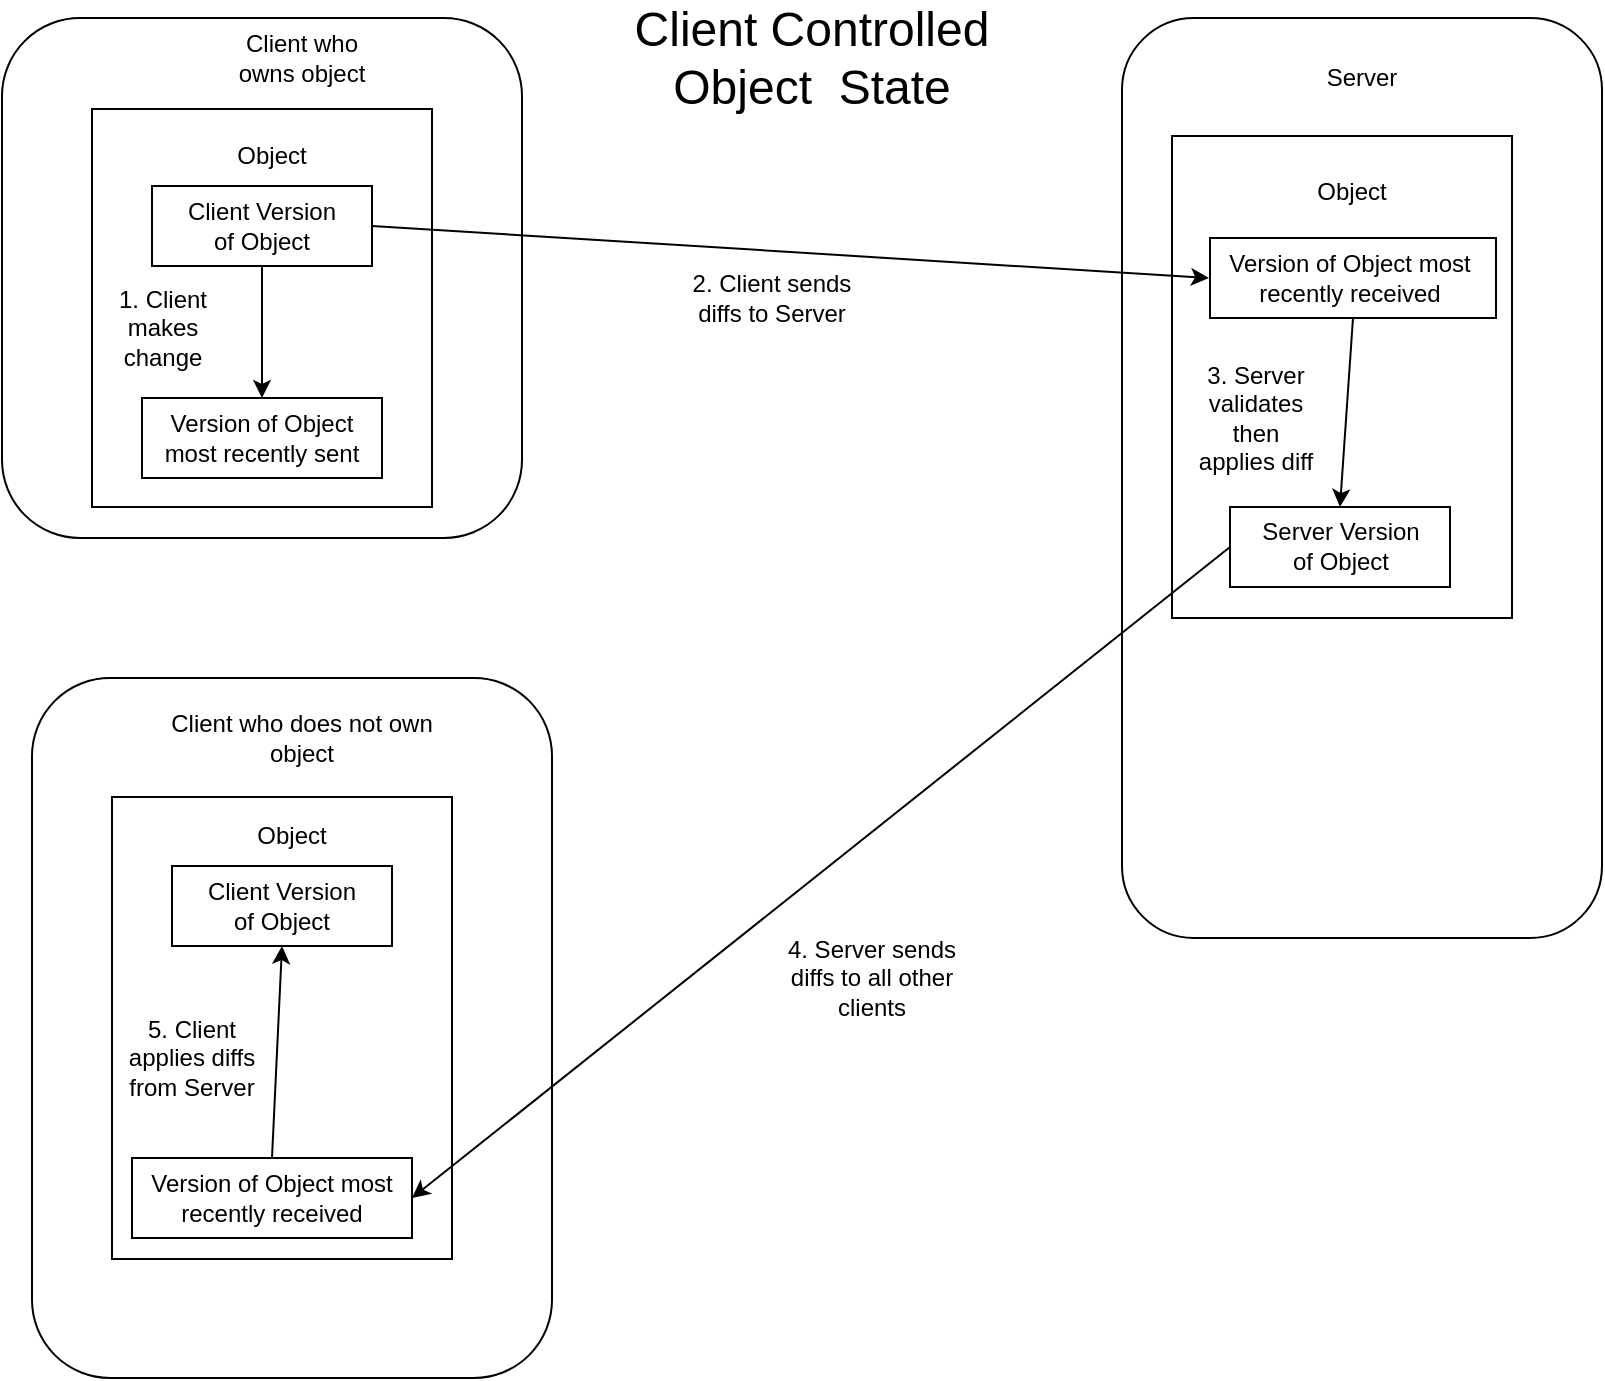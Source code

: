 <mxfile version="11.1.1" type="device"><diagram id="ts3rbNGugv0AOQrcX_D1" name="Page-1"><mxGraphModel dx="1422" dy="747" grid="1" gridSize="10" guides="1" tooltips="1" connect="1" arrows="1" fold="1" page="1" pageScale="1" pageWidth="850" pageHeight="1100" math="0" shadow="0"><root><mxCell id="0"/><mxCell id="1" parent="0"/><mxCell id="q5ffbUfzHLeApA7DrxsX-1" value="" style="rounded=1;whiteSpace=wrap;html=1;" parent="1" vertex="1"><mxGeometry x="20" y="20" width="260" height="260" as="geometry"/></mxCell><mxCell id="q5ffbUfzHLeApA7DrxsX-2" value="Client who owns object" style="text;html=1;strokeColor=none;fillColor=none;align=center;verticalAlign=middle;whiteSpace=wrap;rounded=0;" parent="1" vertex="1"><mxGeometry x="130" y="30" width="80" height="20" as="geometry"/></mxCell><mxCell id="q5ffbUfzHLeApA7DrxsX-4" value="" style="rounded=1;whiteSpace=wrap;html=1;" parent="1" vertex="1"><mxGeometry x="580" y="20" width="240" height="460" as="geometry"/></mxCell><mxCell id="q5ffbUfzHLeApA7DrxsX-5" value="Server" style="text;html=1;strokeColor=none;fillColor=none;align=center;verticalAlign=middle;whiteSpace=wrap;rounded=0;" parent="1" vertex="1"><mxGeometry x="680" y="40" width="40" height="20" as="geometry"/></mxCell><mxCell id="q5ffbUfzHLeApA7DrxsX-6" value="Client Version of Object" style="text;html=1;strokeColor=none;fillColor=none;align=center;verticalAlign=middle;whiteSpace=wrap;rounded=0;" parent="1" vertex="1"><mxGeometry x="110" y="114" width="80" height="20" as="geometry"/></mxCell><mxCell id="q5ffbUfzHLeApA7DrxsX-9" value="Version of Object most recently sent" style="text;html=1;strokeColor=none;fillColor=none;align=center;verticalAlign=middle;whiteSpace=wrap;rounded=0;" parent="1" vertex="1"><mxGeometry x="100" y="220" width="100" height="20" as="geometry"/></mxCell><mxCell id="q5ffbUfzHLeApA7DrxsX-10" style="edgeStyle=orthogonalEdgeStyle;rounded=0;orthogonalLoop=1;jettySize=auto;html=1;exitX=0.5;exitY=1;exitDx=0;exitDy=0;" parent="1" edge="1"><mxGeometry relative="1" as="geometry"><mxPoint x="155" y="229" as="sourcePoint"/><mxPoint x="155" y="229" as="targetPoint"/></mxGeometry></mxCell><mxCell id="q5ffbUfzHLeApA7DrxsX-14" value="" style="rounded=0;whiteSpace=wrap;html=1;fillColor=none;" parent="1" vertex="1"><mxGeometry x="65" y="65.5" width="170" height="199" as="geometry"/></mxCell><mxCell id="q5ffbUfzHLeApA7DrxsX-15" value="" style="rounded=0;whiteSpace=wrap;html=1;fillColor=none;" parent="1" vertex="1"><mxGeometry x="95" y="104" width="110" height="40" as="geometry"/></mxCell><mxCell id="q5ffbUfzHLeApA7DrxsX-16" value="" style="rounded=0;whiteSpace=wrap;html=1;fillColor=none;" parent="1" vertex="1"><mxGeometry x="90" y="210" width="120" height="40" as="geometry"/></mxCell><mxCell id="q5ffbUfzHLeApA7DrxsX-17" value="Object" style="text;html=1;strokeColor=none;fillColor=none;align=center;verticalAlign=middle;whiteSpace=wrap;rounded=0;" parent="1" vertex="1"><mxGeometry x="135" y="79" width="40" height="20" as="geometry"/></mxCell><mxCell id="q5ffbUfzHLeApA7DrxsX-26" value="" style="rounded=1;whiteSpace=wrap;html=1;" parent="1" vertex="1"><mxGeometry x="35" y="350" width="260" height="350" as="geometry"/></mxCell><mxCell id="q5ffbUfzHLeApA7DrxsX-27" value="Client who does not own object" style="text;html=1;strokeColor=none;fillColor=none;align=center;verticalAlign=middle;whiteSpace=wrap;rounded=0;" parent="1" vertex="1"><mxGeometry x="100" y="370" width="140" height="20" as="geometry"/></mxCell><mxCell id="q5ffbUfzHLeApA7DrxsX-28" value="Client Version of Object" style="text;html=1;strokeColor=none;fillColor=none;align=center;verticalAlign=middle;whiteSpace=wrap;rounded=0;" parent="1" vertex="1"><mxGeometry x="120" y="454" width="80" height="20" as="geometry"/></mxCell><mxCell id="q5ffbUfzHLeApA7DrxsX-29" value="Version of Object most recently received" style="text;html=1;strokeColor=none;fillColor=none;align=center;verticalAlign=middle;whiteSpace=wrap;rounded=0;" parent="1" vertex="1"><mxGeometry x="90" y="600" width="130" height="20" as="geometry"/></mxCell><mxCell id="q5ffbUfzHLeApA7DrxsX-30" style="edgeStyle=orthogonalEdgeStyle;rounded=0;orthogonalLoop=1;jettySize=auto;html=1;exitX=0.5;exitY=1;exitDx=0;exitDy=0;" parent="1" edge="1"><mxGeometry relative="1" as="geometry"><mxPoint x="165" y="569" as="sourcePoint"/><mxPoint x="165" y="569" as="targetPoint"/></mxGeometry></mxCell><mxCell id="q5ffbUfzHLeApA7DrxsX-31" value="" style="rounded=0;whiteSpace=wrap;html=1;fillColor=none;" parent="1" vertex="1"><mxGeometry x="75" y="409.5" width="170" height="231" as="geometry"/></mxCell><mxCell id="q5ffbUfzHLeApA7DrxsX-32" value="" style="rounded=0;whiteSpace=wrap;html=1;fillColor=none;" parent="1" vertex="1"><mxGeometry x="105" y="444" width="110" height="40" as="geometry"/></mxCell><mxCell id="q5ffbUfzHLeApA7DrxsX-33" value="" style="rounded=0;whiteSpace=wrap;html=1;fillColor=none;" parent="1" vertex="1"><mxGeometry x="85" y="590" width="140" height="40" as="geometry"/></mxCell><mxCell id="q5ffbUfzHLeApA7DrxsX-34" value="Object" style="text;html=1;strokeColor=none;fillColor=none;align=center;verticalAlign=middle;whiteSpace=wrap;rounded=0;" parent="1" vertex="1"><mxGeometry x="145" y="419" width="40" height="20" as="geometry"/></mxCell><mxCell id="q5ffbUfzHLeApA7DrxsX-39" value="" style="rounded=0;whiteSpace=wrap;html=1;fillColor=none;" parent="1" vertex="1"><mxGeometry x="605" y="79" width="170" height="241" as="geometry"/></mxCell><mxCell id="q5ffbUfzHLeApA7DrxsX-40" value="" style="rounded=0;whiteSpace=wrap;html=1;fillColor=none;" parent="1" vertex="1"><mxGeometry x="634" y="264.5" width="110" height="40" as="geometry"/></mxCell><mxCell id="q5ffbUfzHLeApA7DrxsX-41" value="" style="rounded=0;whiteSpace=wrap;html=1;fillColor=none;" parent="1" vertex="1"><mxGeometry x="624" y="130" width="143" height="40" as="geometry"/></mxCell><mxCell id="q5ffbUfzHLeApA7DrxsX-42" value="Object" style="text;html=1;strokeColor=none;fillColor=none;align=center;verticalAlign=middle;whiteSpace=wrap;rounded=0;" parent="1" vertex="1"><mxGeometry x="675" y="96.5" width="40" height="20" as="geometry"/></mxCell><mxCell id="q5ffbUfzHLeApA7DrxsX-43" value="Server Version of Object" style="text;html=1;strokeColor=none;fillColor=none;align=center;verticalAlign=middle;whiteSpace=wrap;rounded=0;" parent="1" vertex="1"><mxGeometry x="646.5" y="273.5" width="85" height="20" as="geometry"/></mxCell><mxCell id="q5ffbUfzHLeApA7DrxsX-44" value="Version of Object most recently received" style="text;html=1;strokeColor=none;fillColor=none;align=center;verticalAlign=middle;whiteSpace=wrap;rounded=0;" parent="1" vertex="1"><mxGeometry x="623.5" y="140" width="140" height="20" as="geometry"/></mxCell><mxCell id="q5ffbUfzHLeApA7DrxsX-46" value="" style="endArrow=classic;html=1;exitX=0.5;exitY=1;exitDx=0;exitDy=0;entryX=0.5;entryY=0;entryDx=0;entryDy=0;" parent="1" source="q5ffbUfzHLeApA7DrxsX-15" target="q5ffbUfzHLeApA7DrxsX-16" edge="1"><mxGeometry width="50" height="50" relative="1" as="geometry"><mxPoint x="390" y="120" as="sourcePoint"/><mxPoint x="430" y="81.5" as="targetPoint"/></mxGeometry></mxCell><mxCell id="q5ffbUfzHLeApA7DrxsX-48" value="" style="endArrow=classic;html=1;exitX=1;exitY=0.5;exitDx=0;exitDy=0;entryX=0;entryY=0.5;entryDx=0;entryDy=0;" parent="1" source="q5ffbUfzHLeApA7DrxsX-15" target="q5ffbUfzHLeApA7DrxsX-44" edge="1"><mxGeometry width="50" height="50" relative="1" as="geometry"><mxPoint x="410" y="121.5" as="sourcePoint"/><mxPoint x="460" y="71.5" as="targetPoint"/></mxGeometry></mxCell><mxCell id="q5ffbUfzHLeApA7DrxsX-49" value="" style="endArrow=classic;html=1;entryX=0.5;entryY=0;entryDx=0;entryDy=0;exitX=0.5;exitY=1;exitDx=0;exitDy=0;" parent="1" source="q5ffbUfzHLeApA7DrxsX-41" target="q5ffbUfzHLeApA7DrxsX-40" edge="1"><mxGeometry width="50" height="50" relative="1" as="geometry"><mxPoint x="460" y="240" as="sourcePoint"/><mxPoint x="510" y="190" as="targetPoint"/></mxGeometry></mxCell><mxCell id="q5ffbUfzHLeApA7DrxsX-50" value="" style="endArrow=classic;html=1;exitX=0;exitY=0.5;exitDx=0;exitDy=0;entryX=1;entryY=0.5;entryDx=0;entryDy=0;" parent="1" source="q5ffbUfzHLeApA7DrxsX-40" target="q5ffbUfzHLeApA7DrxsX-33" edge="1"><mxGeometry width="50" height="50" relative="1" as="geometry"><mxPoint x="20" y="650" as="sourcePoint"/><mxPoint x="350" y="500" as="targetPoint"/></mxGeometry></mxCell><mxCell id="q5ffbUfzHLeApA7DrxsX-52" value="" style="endArrow=classic;html=1;entryX=0.5;entryY=1;entryDx=0;entryDy=0;exitX=0.5;exitY=0;exitDx=0;exitDy=0;" parent="1" source="q5ffbUfzHLeApA7DrxsX-33" target="q5ffbUfzHLeApA7DrxsX-32" edge="1"><mxGeometry width="50" height="50" relative="1" as="geometry"><mxPoint x="20" y="770" as="sourcePoint"/><mxPoint x="70" y="720" as="targetPoint"/></mxGeometry></mxCell><mxCell id="q5ffbUfzHLeApA7DrxsX-53" value="1. Client makes change" style="text;html=1;strokeColor=none;fillColor=none;align=center;verticalAlign=middle;whiteSpace=wrap;rounded=0;" parent="1" vertex="1"><mxGeometry x="67.5" y="150" width="65" height="50" as="geometry"/></mxCell><mxCell id="q5ffbUfzHLeApA7DrxsX-54" value="2. Client sends diffs to Server" style="text;html=1;strokeColor=none;fillColor=none;align=center;verticalAlign=middle;whiteSpace=wrap;rounded=0;" parent="1" vertex="1"><mxGeometry x="355" y="150" width="100" height="20" as="geometry"/></mxCell><mxCell id="q5ffbUfzHLeApA7DrxsX-55" value="3. Server validates then applies diff" style="text;html=1;strokeColor=none;fillColor=none;align=center;verticalAlign=middle;whiteSpace=wrap;rounded=0;" parent="1" vertex="1"><mxGeometry x="614" y="210" width="66" height="20" as="geometry"/></mxCell><mxCell id="q5ffbUfzHLeApA7DrxsX-56" value="4. Server sends diffs to all other clients" style="text;html=1;strokeColor=none;fillColor=none;align=center;verticalAlign=middle;whiteSpace=wrap;rounded=0;" parent="1" vertex="1"><mxGeometry x="410" y="490" width="90" height="20" as="geometry"/></mxCell><mxCell id="q5ffbUfzHLeApA7DrxsX-57" value="5. Client applies diffs from Server" style="text;html=1;strokeColor=none;fillColor=none;align=center;verticalAlign=middle;whiteSpace=wrap;rounded=0;" parent="1" vertex="1"><mxGeometry x="80" y="525" width="70" height="30" as="geometry"/></mxCell><mxCell id="_uCbS_wZV2EJIbfzGa4Y-1" value="&lt;font style=&quot;font-size: 24px&quot;&gt;Client Controlled Object&amp;nbsp; State&lt;/font&gt;" style="text;html=1;strokeColor=none;fillColor=none;align=center;verticalAlign=middle;whiteSpace=wrap;rounded=0;" vertex="1" parent="1"><mxGeometry x="320" y="30" width="210" height="20" as="geometry"/></mxCell></root></mxGraphModel></diagram></mxfile>